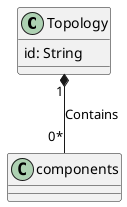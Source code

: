 @startuml
class Topology {
    id: String
}
class components
Topology "1" *-- "0*" components : Contains
@enduml